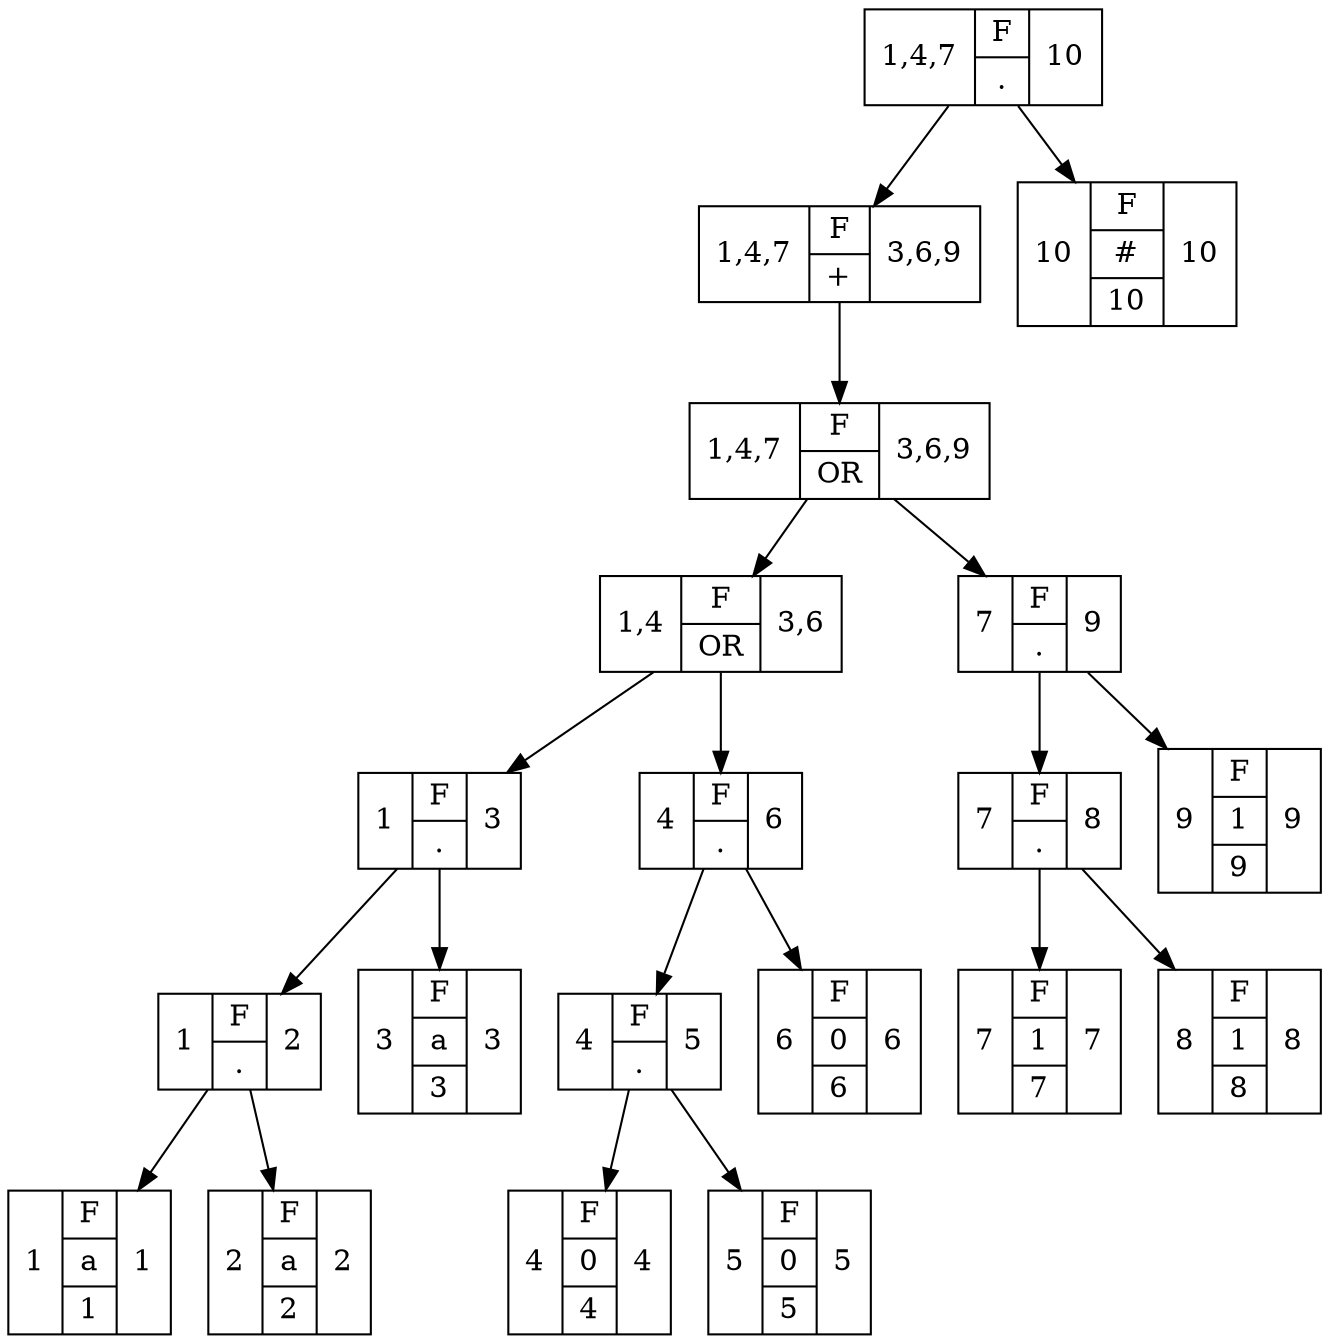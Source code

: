 digraph G {
    rankdir=TB;

    node[shape = record]
    
    node1[label = "<f0> 1| {F|a|1} |<f2> 1"]
    node2[label = "<f0> 2| {F|a|2} |<f2> 2"]
    node3[label = "<f0> 1| {F|.} |<f2> 2"]
    node4[label = "<f0> 3| {F|a|3} |<f2> 3"]
    node5[label = "<f0> 1| {F|.} |<f2> 3"]
    
    node6[label = "<f0> 4| {F|0|4} |<f2> 4"]
    node7[label = "<f0> 5| {F|0|5} |<f2> 5"]
    node8[label = "<f0> 4| {F|.} |<f2> 5"]
    node9[label = "<f0> 6| {F|0|6} |<f2> 6"]
    node10[label = "<f0> 4| {F|.} |<f2> 6"]
    
    node11[label = "<f0> 1,4| {F|OR} |<f2> 3,6"]
    
    node12[label = "<f0> 7| {F|1|7} |<f2> 7"]
    node13[label = "<f0> 8| {F|1|8} |<f2> 8"]
    node14[label = "<f0> 7| {F|.} |<f2> 8"]
    node15[label = "<f0> 9| {F|1|9} |<f2> 9"]
    node16[label = "<f0> 7| {F|.} |<f2> 9"]
    
    node17[label = "<f0> 1,4,7| {F|OR} |<f2> 3,6,9"]
    
    node18[label = "<f0> 1,4,7| {F|+} |<f2> 3,6,9"]
    node19[label = "<f0> 1,4,7| {F|.} |<f2> 10"]
    node20[label = "<f0> 10| {F|#|10} |<f2> 10"]
    
    node3 -> node1;
    node3 -> node2;
    node5 -> node3;
    node5 -> node4;
    
    node8 -> node6;
    node8 -> node7;
    node10 -> node8;
    node10 -> node9;
    
    node11 -> node5;
    node11 -> node10;
    
    node14 -> node12;
    node14 -> node13;
    node16 -> node14;
    node16 -> node15;
    
    node17 -> node11;
    node17 -> node16;
    
    node18 -> node17;
    node19 -> node18;
    node19 -> node20;
    
    
    
    
    
    
    
}
